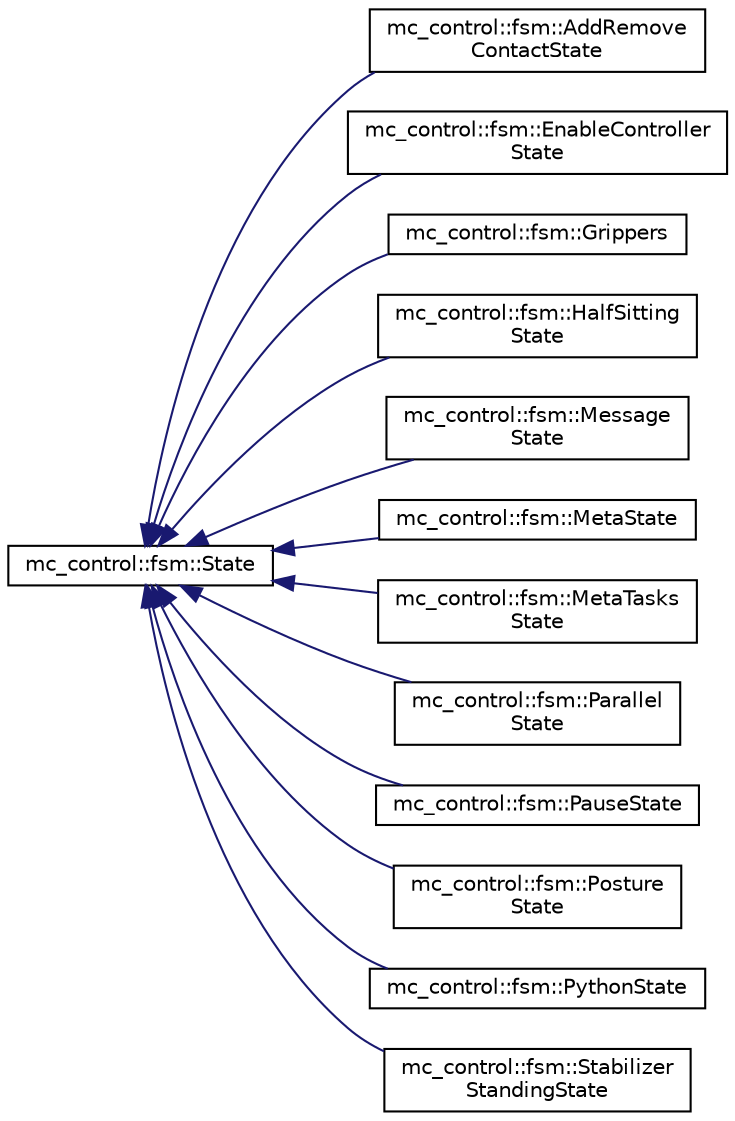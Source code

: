 digraph "Graphical Class Hierarchy"
{
 // INTERACTIVE_SVG=YES
  edge [fontname="Helvetica",fontsize="10",labelfontname="Helvetica",labelfontsize="10"];
  node [fontname="Helvetica",fontsize="10",shape=record];
  rankdir="LR";
  Node0 [label="mc_control::fsm::State",height=0.2,width=0.4,color="black", fillcolor="white", style="filled",URL="$structmc__control_1_1fsm_1_1State.html"];
  Node0 -> Node1 [dir="back",color="midnightblue",fontsize="10",style="solid",fontname="Helvetica"];
  Node1 [label="mc_control::fsm::AddRemove\lContactState",height=0.2,width=0.4,color="black", fillcolor="white", style="filled",URL="$structmc__control_1_1fsm_1_1AddRemoveContactState.html"];
  Node0 -> Node2 [dir="back",color="midnightblue",fontsize="10",style="solid",fontname="Helvetica"];
  Node2 [label="mc_control::fsm::EnableController\lState",height=0.2,width=0.4,color="black", fillcolor="white", style="filled",URL="$structmc__control_1_1fsm_1_1EnableControllerState.html"];
  Node0 -> Node3 [dir="back",color="midnightblue",fontsize="10",style="solid",fontname="Helvetica"];
  Node3 [label="mc_control::fsm::Grippers",height=0.2,width=0.4,color="black", fillcolor="white", style="filled",URL="$structmc__control_1_1fsm_1_1Grippers.html"];
  Node0 -> Node4 [dir="back",color="midnightblue",fontsize="10",style="solid",fontname="Helvetica"];
  Node4 [label="mc_control::fsm::HalfSitting\lState",height=0.2,width=0.4,color="black", fillcolor="white", style="filled",URL="$structmc__control_1_1fsm_1_1HalfSittingState.html"];
  Node0 -> Node5 [dir="back",color="midnightblue",fontsize="10",style="solid",fontname="Helvetica"];
  Node5 [label="mc_control::fsm::Message\lState",height=0.2,width=0.4,color="black", fillcolor="white", style="filled",URL="$structmc__control_1_1fsm_1_1MessageState.html"];
  Node0 -> Node6 [dir="back",color="midnightblue",fontsize="10",style="solid",fontname="Helvetica"];
  Node6 [label="mc_control::fsm::MetaState",height=0.2,width=0.4,color="black", fillcolor="white", style="filled",URL="$structmc__control_1_1fsm_1_1MetaState.html"];
  Node0 -> Node7 [dir="back",color="midnightblue",fontsize="10",style="solid",fontname="Helvetica"];
  Node7 [label="mc_control::fsm::MetaTasks\lState",height=0.2,width=0.4,color="black", fillcolor="white", style="filled",URL="$structmc__control_1_1fsm_1_1MetaTasksState.html"];
  Node0 -> Node8 [dir="back",color="midnightblue",fontsize="10",style="solid",fontname="Helvetica"];
  Node8 [label="mc_control::fsm::Parallel\lState",height=0.2,width=0.4,color="black", fillcolor="white", style="filled",URL="$structmc__control_1_1fsm_1_1ParallelState.html"];
  Node0 -> Node9 [dir="back",color="midnightblue",fontsize="10",style="solid",fontname="Helvetica"];
  Node9 [label="mc_control::fsm::PauseState",height=0.2,width=0.4,color="black", fillcolor="white", style="filled",URL="$structmc__control_1_1fsm_1_1PauseState.html"];
  Node0 -> Node10 [dir="back",color="midnightblue",fontsize="10",style="solid",fontname="Helvetica"];
  Node10 [label="mc_control::fsm::Posture\lState",height=0.2,width=0.4,color="black", fillcolor="white", style="filled",URL="$structmc__control_1_1fsm_1_1PostureState.html"];
  Node0 -> Node11 [dir="back",color="midnightblue",fontsize="10",style="solid",fontname="Helvetica"];
  Node11 [label="mc_control::fsm::PythonState",height=0.2,width=0.4,color="black", fillcolor="white", style="filled",URL="$structmc__control_1_1fsm_1_1PythonState.html"];
  Node0 -> Node12 [dir="back",color="midnightblue",fontsize="10",style="solid",fontname="Helvetica"];
  Node12 [label="mc_control::fsm::Stabilizer\lStandingState",height=0.2,width=0.4,color="black", fillcolor="white", style="filled",URL="$structmc__control_1_1fsm_1_1StabilizerStandingState.html",tooltip="Simple state to control and stabilize the CoM of a biped-like robot using the LIPMStabilizer. "];
}

